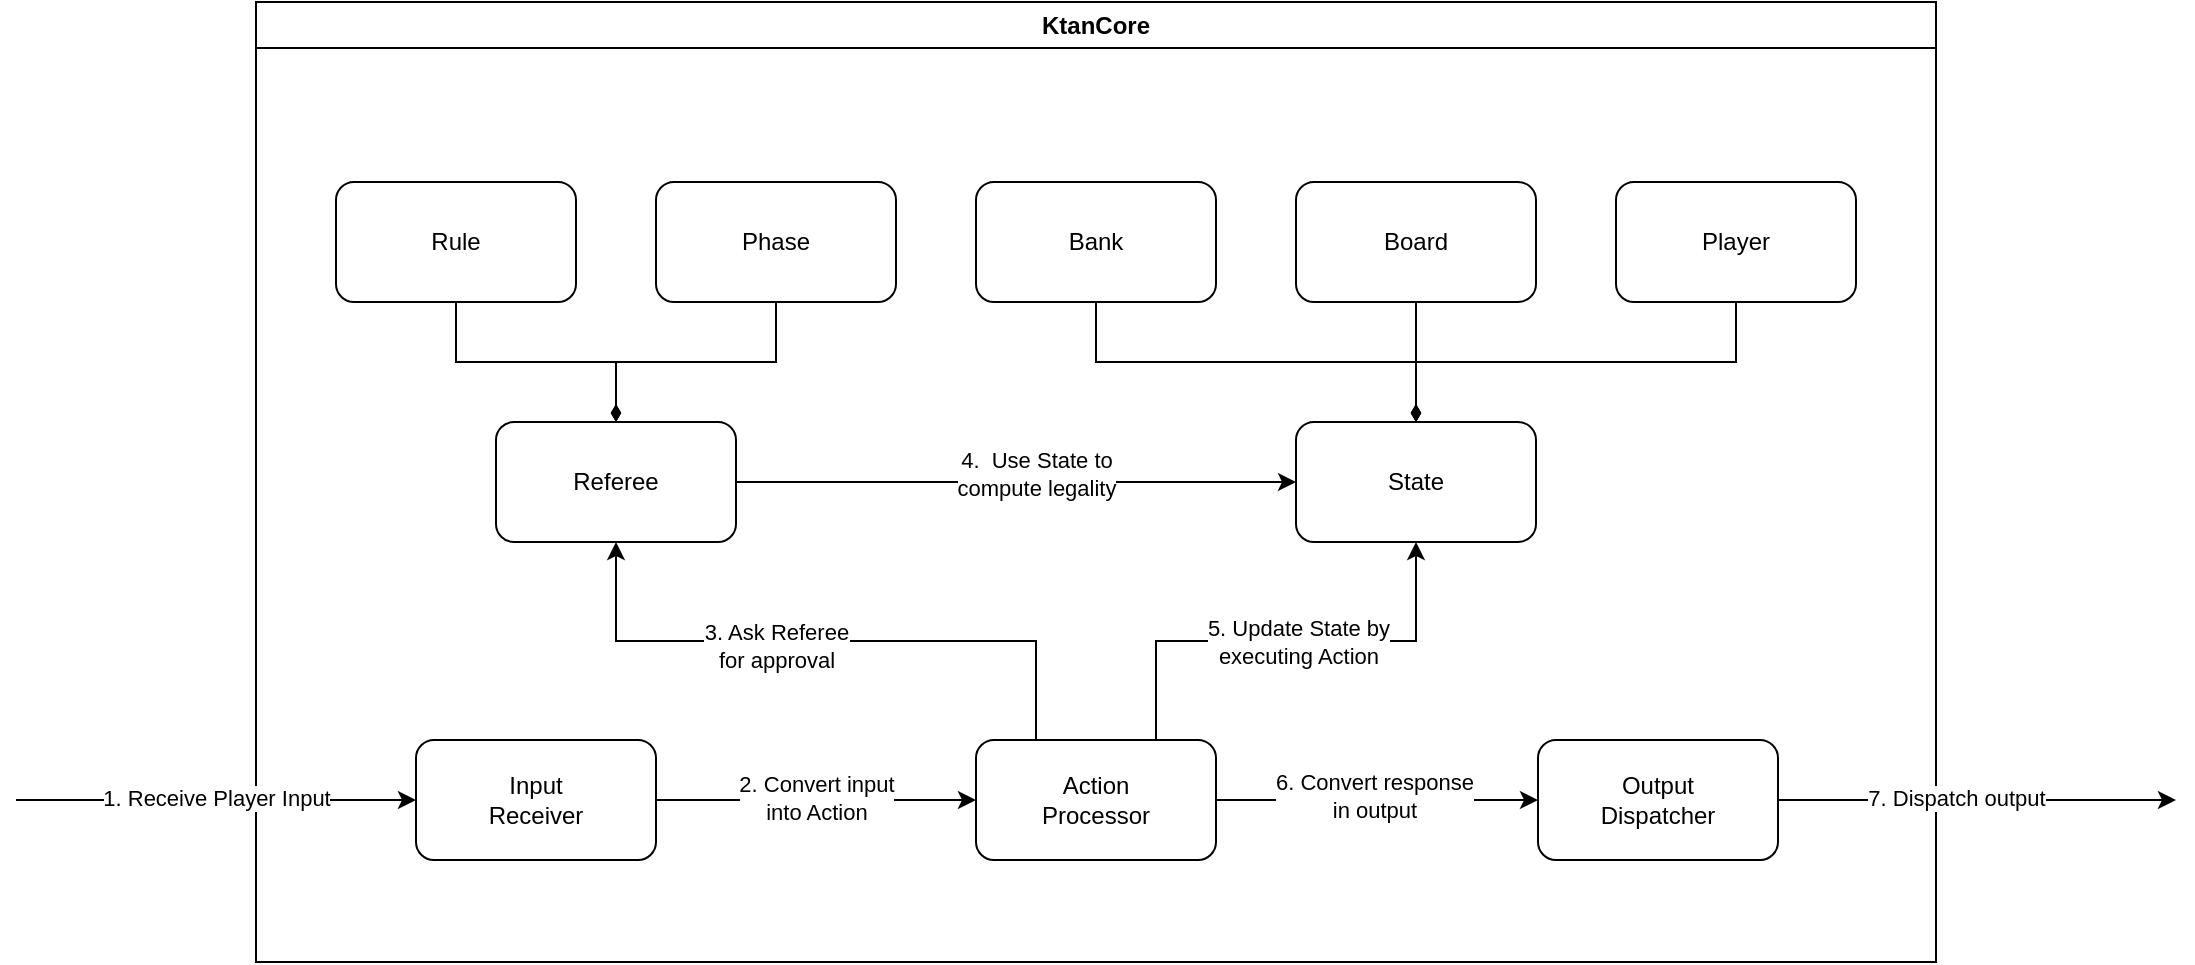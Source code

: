 <mxfile version="21.1.1" type="github">
  <diagram name="Page-1" id="Vh-n1mpozdaoVMIg3piO">
    <mxGraphModel dx="2954" dy="1147" grid="1" gridSize="10" guides="1" tooltips="1" connect="1" arrows="1" fold="1" page="1" pageScale="1" pageWidth="827" pageHeight="1169" math="0" shadow="0">
      <root>
        <mxCell id="0" />
        <mxCell id="1" parent="0" />
        <mxCell id="nXsyjIeLCM_Uxs_FwuAm-3" value="&lt;div&gt;KtanCore&lt;/div&gt;" style="swimlane;whiteSpace=wrap;html=1;" vertex="1" parent="1">
          <mxGeometry x="480" y="160" width="840" height="480" as="geometry" />
        </mxCell>
        <mxCell id="nXsyjIeLCM_Uxs_FwuAm-21" value="Rule" style="rounded=1;whiteSpace=wrap;html=1;" vertex="1" parent="nXsyjIeLCM_Uxs_FwuAm-3">
          <mxGeometry x="40" y="90" width="120" height="60" as="geometry" />
        </mxCell>
        <mxCell id="nXsyjIeLCM_Uxs_FwuAm-35" style="edgeStyle=orthogonalEdgeStyle;rounded=0;orthogonalLoop=1;jettySize=auto;html=1;exitX=0.5;exitY=1;exitDx=0;exitDy=0;endArrow=diamondThin;endFill=1;" edge="1" parent="nXsyjIeLCM_Uxs_FwuAm-3" source="nXsyjIeLCM_Uxs_FwuAm-22" target="nXsyjIeLCM_Uxs_FwuAm-23">
          <mxGeometry relative="1" as="geometry" />
        </mxCell>
        <mxCell id="nXsyjIeLCM_Uxs_FwuAm-22" value="Phase" style="rounded=1;whiteSpace=wrap;html=1;" vertex="1" parent="nXsyjIeLCM_Uxs_FwuAm-3">
          <mxGeometry x="200" y="90" width="120" height="60" as="geometry" />
        </mxCell>
        <mxCell id="nXsyjIeLCM_Uxs_FwuAm-34" style="edgeStyle=orthogonalEdgeStyle;rounded=0;orthogonalLoop=1;jettySize=auto;html=1;exitX=0.5;exitY=0;exitDx=0;exitDy=0;endArrow=none;endFill=0;startArrow=diamondThin;startFill=1;" edge="1" parent="nXsyjIeLCM_Uxs_FwuAm-3" source="nXsyjIeLCM_Uxs_FwuAm-23" target="nXsyjIeLCM_Uxs_FwuAm-21">
          <mxGeometry relative="1" as="geometry" />
        </mxCell>
        <mxCell id="nXsyjIeLCM_Uxs_FwuAm-46" style="edgeStyle=orthogonalEdgeStyle;rounded=0;orthogonalLoop=1;jettySize=auto;html=1;exitX=1;exitY=0.5;exitDx=0;exitDy=0;" edge="1" parent="nXsyjIeLCM_Uxs_FwuAm-3" source="nXsyjIeLCM_Uxs_FwuAm-23" target="nXsyjIeLCM_Uxs_FwuAm-25">
          <mxGeometry relative="1" as="geometry" />
        </mxCell>
        <mxCell id="nXsyjIeLCM_Uxs_FwuAm-57" value="&lt;div&gt;4.&amp;nbsp; Use State to&lt;/div&gt;&lt;div&gt;compute legality&lt;br&gt;&lt;/div&gt;" style="edgeLabel;html=1;align=center;verticalAlign=middle;resizable=0;points=[];" vertex="1" connectable="0" parent="nXsyjIeLCM_Uxs_FwuAm-46">
          <mxGeometry x="0.071" y="4" relative="1" as="geometry">
            <mxPoint as="offset" />
          </mxGeometry>
        </mxCell>
        <mxCell id="nXsyjIeLCM_Uxs_FwuAm-23" value="Referee" style="rounded=1;whiteSpace=wrap;html=1;" vertex="1" parent="nXsyjIeLCM_Uxs_FwuAm-3">
          <mxGeometry x="120" y="210" width="120" height="60" as="geometry" />
        </mxCell>
        <mxCell id="nXsyjIeLCM_Uxs_FwuAm-54" style="edgeStyle=orthogonalEdgeStyle;rounded=0;orthogonalLoop=1;jettySize=auto;html=1;exitX=0.25;exitY=0;exitDx=0;exitDy=0;" edge="1" parent="nXsyjIeLCM_Uxs_FwuAm-3" source="nXsyjIeLCM_Uxs_FwuAm-24" target="nXsyjIeLCM_Uxs_FwuAm-23">
          <mxGeometry relative="1" as="geometry" />
        </mxCell>
        <mxCell id="nXsyjIeLCM_Uxs_FwuAm-56" value="&lt;div&gt;3. Ask Referee &lt;br&gt;&lt;/div&gt;&lt;div&gt;for approval&lt;br&gt;&lt;/div&gt;" style="edgeLabel;html=1;align=center;verticalAlign=middle;resizable=0;points=[];" vertex="1" connectable="0" parent="nXsyjIeLCM_Uxs_FwuAm-54">
          <mxGeometry x="0.162" y="2" relative="1" as="geometry">
            <mxPoint as="offset" />
          </mxGeometry>
        </mxCell>
        <mxCell id="nXsyjIeLCM_Uxs_FwuAm-55" style="edgeStyle=orthogonalEdgeStyle;rounded=0;orthogonalLoop=1;jettySize=auto;html=1;exitX=0.75;exitY=0;exitDx=0;exitDy=0;" edge="1" parent="nXsyjIeLCM_Uxs_FwuAm-3" source="nXsyjIeLCM_Uxs_FwuAm-24" target="nXsyjIeLCM_Uxs_FwuAm-25">
          <mxGeometry relative="1" as="geometry" />
        </mxCell>
        <mxCell id="nXsyjIeLCM_Uxs_FwuAm-58" value="&lt;div&gt;5. Update State by&lt;/div&gt;&lt;div&gt;executing Action&lt;br&gt;&lt;/div&gt;" style="edgeLabel;html=1;align=center;verticalAlign=middle;resizable=0;points=[];" vertex="1" connectable="0" parent="nXsyjIeLCM_Uxs_FwuAm-55">
          <mxGeometry x="0.087" y="1" relative="1" as="geometry">
            <mxPoint x="-4" y="1" as="offset" />
          </mxGeometry>
        </mxCell>
        <mxCell id="nXsyjIeLCM_Uxs_FwuAm-24" value="&lt;div&gt;Action&lt;/div&gt;&lt;div&gt;Processor&lt;/div&gt;" style="rounded=1;whiteSpace=wrap;html=1;" vertex="1" parent="nXsyjIeLCM_Uxs_FwuAm-3">
          <mxGeometry x="360" y="369" width="120" height="60" as="geometry" />
        </mxCell>
        <mxCell id="nXsyjIeLCM_Uxs_FwuAm-50" style="edgeStyle=orthogonalEdgeStyle;rounded=0;orthogonalLoop=1;jettySize=auto;html=1;exitX=1;exitY=0.5;exitDx=0;exitDy=0;" edge="1" parent="nXsyjIeLCM_Uxs_FwuAm-3" source="nXsyjIeLCM_Uxs_FwuAm-28">
          <mxGeometry relative="1" as="geometry">
            <mxPoint x="960" y="399" as="targetPoint" />
          </mxGeometry>
        </mxCell>
        <mxCell id="nXsyjIeLCM_Uxs_FwuAm-60" value="7. Dispatch output" style="edgeLabel;html=1;align=center;verticalAlign=middle;resizable=0;points=[];" vertex="1" connectable="0" parent="nXsyjIeLCM_Uxs_FwuAm-50">
          <mxGeometry x="0.126" y="-2" relative="1" as="geometry">
            <mxPoint x="-23" y="-4" as="offset" />
          </mxGeometry>
        </mxCell>
        <mxCell id="nXsyjIeLCM_Uxs_FwuAm-28" value="&lt;div&gt;Output&lt;/div&gt;&lt;div&gt;Dispatcher&lt;br&gt;&lt;/div&gt;" style="rounded=1;whiteSpace=wrap;html=1;" vertex="1" parent="nXsyjIeLCM_Uxs_FwuAm-3">
          <mxGeometry x="641" y="369" width="120" height="60" as="geometry" />
        </mxCell>
        <mxCell id="nXsyjIeLCM_Uxs_FwuAm-39" style="edgeStyle=orthogonalEdgeStyle;rounded=0;orthogonalLoop=1;jettySize=auto;html=1;exitX=1;exitY=0.5;exitDx=0;exitDy=0;" edge="1" parent="nXsyjIeLCM_Uxs_FwuAm-3" source="nXsyjIeLCM_Uxs_FwuAm-24" target="nXsyjIeLCM_Uxs_FwuAm-28">
          <mxGeometry relative="1" as="geometry" />
        </mxCell>
        <mxCell id="nXsyjIeLCM_Uxs_FwuAm-59" value="&lt;div&gt;6. Convert response&lt;/div&gt;&lt;div&gt;in output&lt;br&gt;&lt;/div&gt;" style="edgeLabel;html=1;align=center;verticalAlign=middle;resizable=0;points=[];" vertex="1" connectable="0" parent="nXsyjIeLCM_Uxs_FwuAm-39">
          <mxGeometry x="-0.18" y="3" relative="1" as="geometry">
            <mxPoint x="13" y="1" as="offset" />
          </mxGeometry>
        </mxCell>
        <mxCell id="nXsyjIeLCM_Uxs_FwuAm-37" style="edgeStyle=orthogonalEdgeStyle;rounded=0;orthogonalLoop=1;jettySize=auto;html=1;exitX=1;exitY=0.5;exitDx=0;exitDy=0;" edge="1" parent="nXsyjIeLCM_Uxs_FwuAm-3" source="nXsyjIeLCM_Uxs_FwuAm-29" target="nXsyjIeLCM_Uxs_FwuAm-24">
          <mxGeometry relative="1" as="geometry" />
        </mxCell>
        <mxCell id="nXsyjIeLCM_Uxs_FwuAm-52" value="&lt;div&gt;2. Convert input &lt;br&gt;&lt;/div&gt;&lt;div&gt;into Action&lt;/div&gt;" style="edgeLabel;html=1;align=center;verticalAlign=middle;resizable=0;points=[];" vertex="1" connectable="0" parent="nXsyjIeLCM_Uxs_FwuAm-37">
          <mxGeometry x="-0.263" y="3" relative="1" as="geometry">
            <mxPoint x="21" y="2" as="offset" />
          </mxGeometry>
        </mxCell>
        <mxCell id="nXsyjIeLCM_Uxs_FwuAm-38" style="edgeStyle=orthogonalEdgeStyle;rounded=0;orthogonalLoop=1;jettySize=auto;html=1;exitX=0;exitY=0.5;exitDx=0;exitDy=0;endArrow=none;endFill=0;startArrow=classic;startFill=1;" edge="1" parent="nXsyjIeLCM_Uxs_FwuAm-3" source="nXsyjIeLCM_Uxs_FwuAm-29">
          <mxGeometry relative="1" as="geometry">
            <mxPoint x="-120" y="399" as="targetPoint" />
          </mxGeometry>
        </mxCell>
        <mxCell id="nXsyjIeLCM_Uxs_FwuAm-51" value="1. Receive Player Input" style="edgeLabel;html=1;align=center;verticalAlign=middle;resizable=0;points=[];" vertex="1" connectable="0" parent="nXsyjIeLCM_Uxs_FwuAm-38">
          <mxGeometry x="0.22" y="-2" relative="1" as="geometry">
            <mxPoint x="22" as="offset" />
          </mxGeometry>
        </mxCell>
        <mxCell id="nXsyjIeLCM_Uxs_FwuAm-29" value="&lt;div&gt;Input&lt;/div&gt;&lt;div&gt;Receiver&lt;/div&gt;" style="rounded=1;whiteSpace=wrap;html=1;" vertex="1" parent="nXsyjIeLCM_Uxs_FwuAm-3">
          <mxGeometry x="80" y="369" width="120" height="60" as="geometry" />
        </mxCell>
        <mxCell id="nXsyjIeLCM_Uxs_FwuAm-25" value="State" style="rounded=1;whiteSpace=wrap;html=1;" vertex="1" parent="nXsyjIeLCM_Uxs_FwuAm-3">
          <mxGeometry x="520" y="210" width="120" height="60" as="geometry" />
        </mxCell>
        <mxCell id="nXsyjIeLCM_Uxs_FwuAm-43" style="edgeStyle=orthogonalEdgeStyle;rounded=0;orthogonalLoop=1;jettySize=auto;html=1;exitX=0.5;exitY=1;exitDx=0;exitDy=0;endArrow=diamondThin;endFill=1;" edge="1" parent="nXsyjIeLCM_Uxs_FwuAm-3" source="nXsyjIeLCM_Uxs_FwuAm-26" target="nXsyjIeLCM_Uxs_FwuAm-25">
          <mxGeometry relative="1" as="geometry" />
        </mxCell>
        <mxCell id="nXsyjIeLCM_Uxs_FwuAm-26" value="Board" style="rounded=1;whiteSpace=wrap;html=1;" vertex="1" parent="nXsyjIeLCM_Uxs_FwuAm-3">
          <mxGeometry x="520" y="90" width="120" height="60" as="geometry" />
        </mxCell>
        <mxCell id="nXsyjIeLCM_Uxs_FwuAm-44" style="edgeStyle=orthogonalEdgeStyle;rounded=0;orthogonalLoop=1;jettySize=auto;html=1;exitX=0.5;exitY=1;exitDx=0;exitDy=0;endArrow=diamondThin;endFill=1;" edge="1" parent="nXsyjIeLCM_Uxs_FwuAm-3" source="nXsyjIeLCM_Uxs_FwuAm-27" target="nXsyjIeLCM_Uxs_FwuAm-25">
          <mxGeometry relative="1" as="geometry" />
        </mxCell>
        <mxCell id="nXsyjIeLCM_Uxs_FwuAm-27" value="Player" style="rounded=1;whiteSpace=wrap;html=1;" vertex="1" parent="nXsyjIeLCM_Uxs_FwuAm-3">
          <mxGeometry x="680" y="90" width="120" height="60" as="geometry" />
        </mxCell>
        <mxCell id="nXsyjIeLCM_Uxs_FwuAm-42" style="edgeStyle=orthogonalEdgeStyle;rounded=0;orthogonalLoop=1;jettySize=auto;html=1;exitX=0.5;exitY=1;exitDx=0;exitDy=0;endArrow=diamondThin;endFill=1;" edge="1" parent="nXsyjIeLCM_Uxs_FwuAm-3" source="nXsyjIeLCM_Uxs_FwuAm-12" target="nXsyjIeLCM_Uxs_FwuAm-25">
          <mxGeometry relative="1" as="geometry" />
        </mxCell>
        <mxCell id="nXsyjIeLCM_Uxs_FwuAm-12" value="Bank" style="rounded=1;whiteSpace=wrap;html=1;" vertex="1" parent="nXsyjIeLCM_Uxs_FwuAm-3">
          <mxGeometry x="360" y="90" width="120" height="60" as="geometry" />
        </mxCell>
      </root>
    </mxGraphModel>
  </diagram>
</mxfile>
